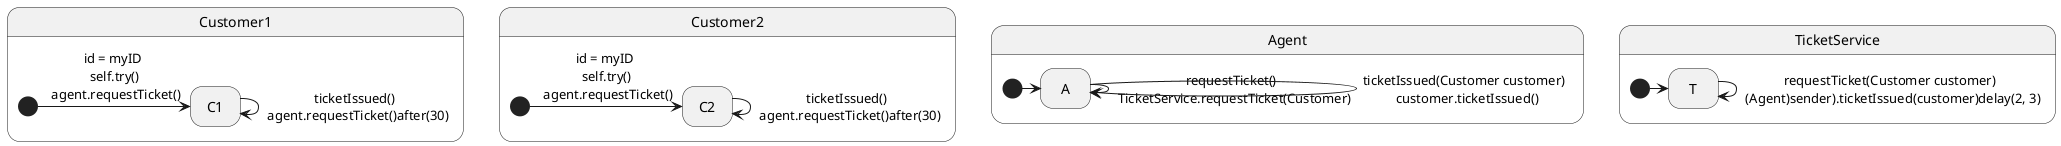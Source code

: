 @startuml
hide empty description

state Customer1{
state C1

[*] -> C1 : id = myID \n self.try() \n agent.requestTicket()
C1 -> C1 : ticketIssued() \n agent.requestTicket()after(30)
}

state Customer2{
state C2 

[*] -> C2 : id = myID \n self.try() \n agent.requestTicket()
C2 -> C2 : ticketIssued() \n agent.requestTicket()after(30)
}

state Agent{
state A
[*] -> A
A -> A : requestTicket() \n TicketService.requestTicket(Customer)
A -> A : ticketIssued(Customer customer) \n customer.ticketIssued()
}

state TicketService{
state T
[*] -> T
T -> T : requestTicket(Customer customer) \n (Agent)sender).ticketIssued(customer)delay(2, 3)
}
@enduml